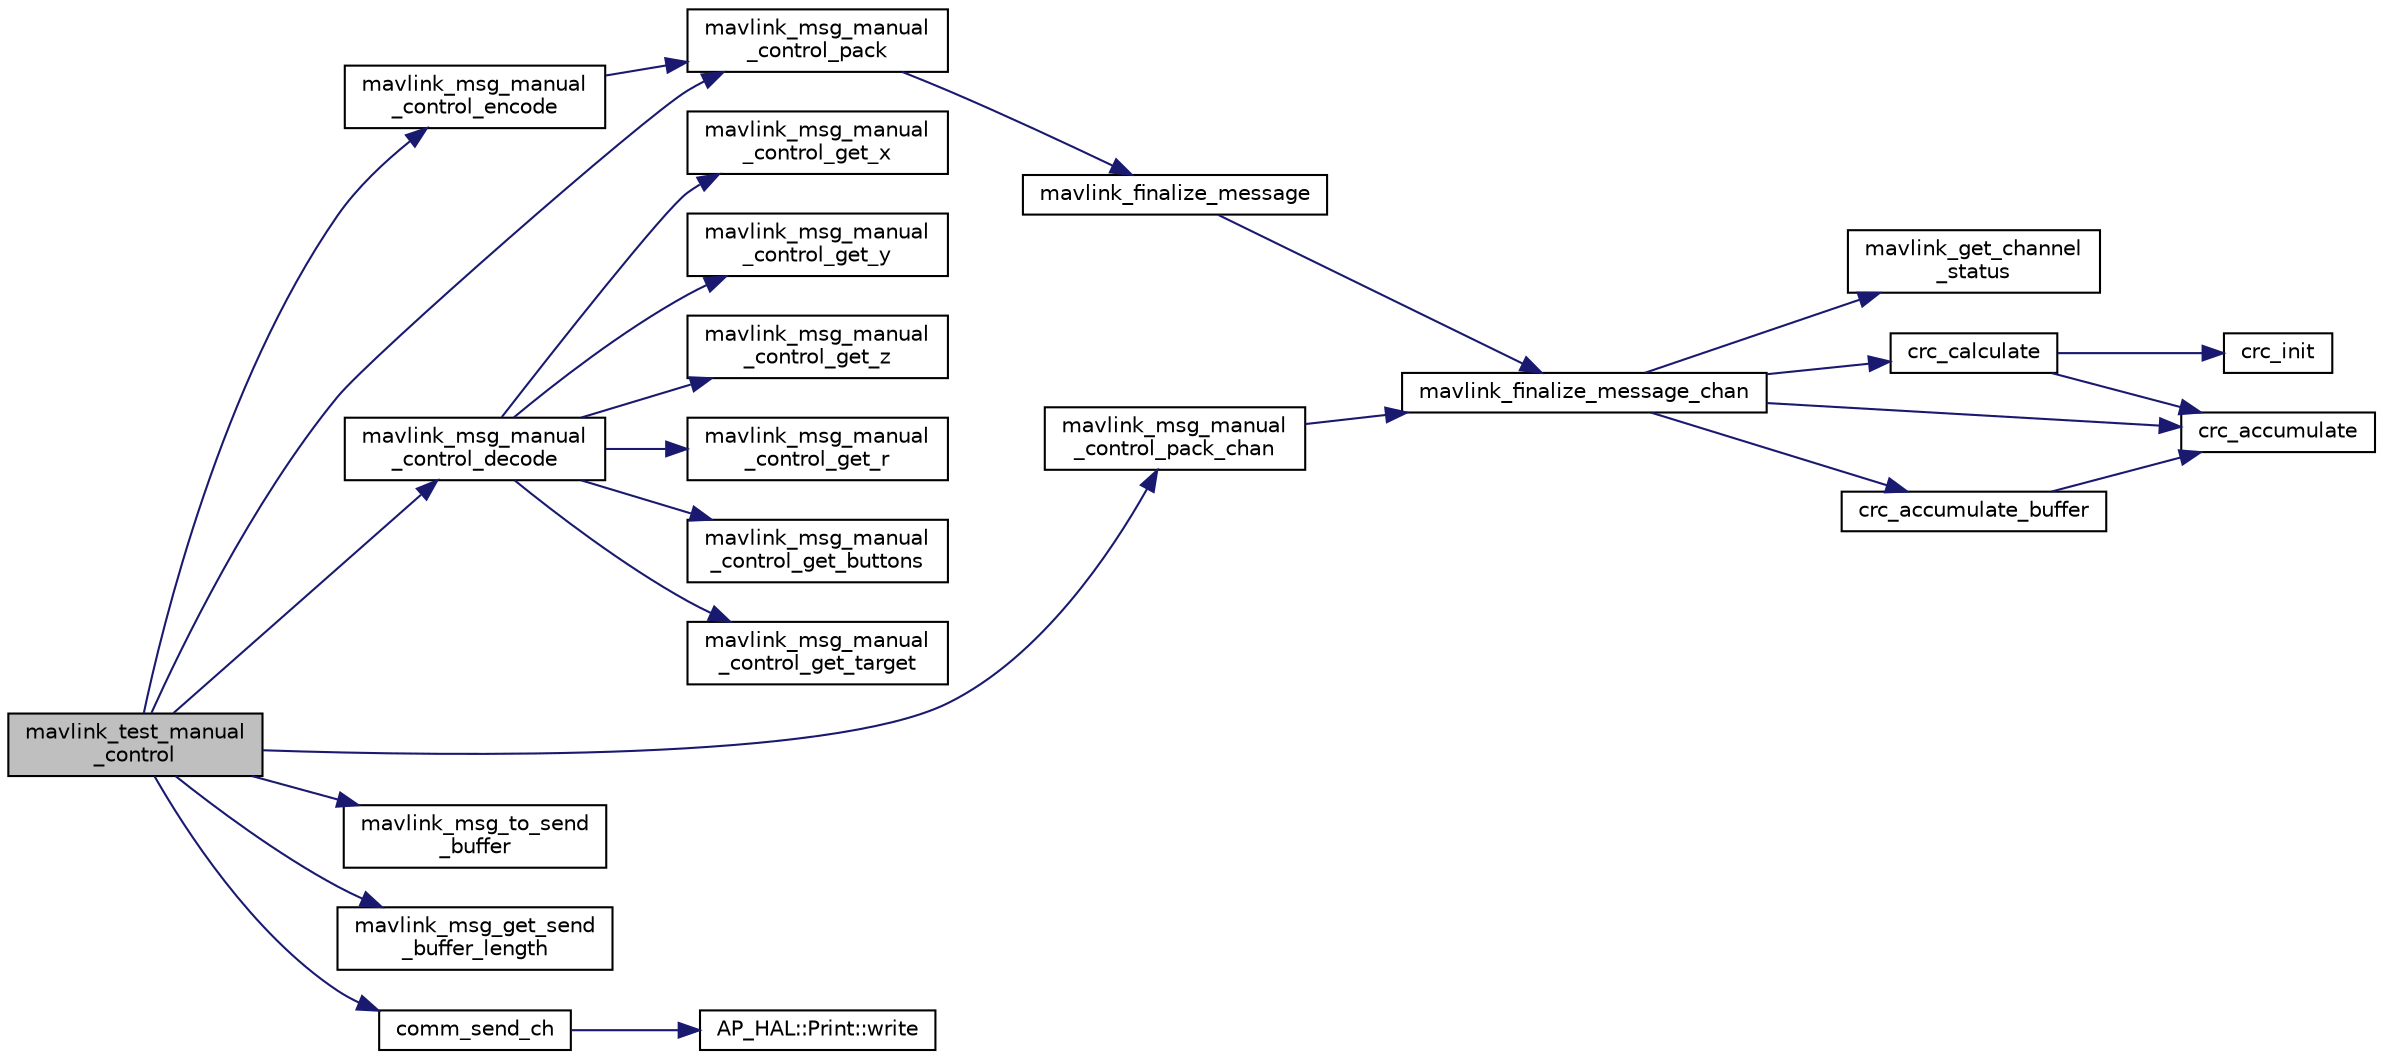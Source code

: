 digraph "mavlink_test_manual_control"
{
 // INTERACTIVE_SVG=YES
  edge [fontname="Helvetica",fontsize="10",labelfontname="Helvetica",labelfontsize="10"];
  node [fontname="Helvetica",fontsize="10",shape=record];
  rankdir="LR";
  Node1 [label="mavlink_test_manual\l_control",height=0.2,width=0.4,color="black", fillcolor="grey75", style="filled", fontcolor="black"];
  Node1 -> Node2 [color="midnightblue",fontsize="10",style="solid",fontname="Helvetica"];
  Node2 [label="mavlink_msg_manual\l_control_encode",height=0.2,width=0.4,color="black", fillcolor="white", style="filled",URL="$mavlink__msg__manual__control_8h.html#a79420f6daf38e1ec4ce308bc5ba6cbc1",tooltip="Encode a manual_control struct. "];
  Node2 -> Node3 [color="midnightblue",fontsize="10",style="solid",fontname="Helvetica"];
  Node3 [label="mavlink_msg_manual\l_control_pack",height=0.2,width=0.4,color="black", fillcolor="white", style="filled",URL="$mavlink__msg__manual__control_8h.html#af47fdab3ea29c73af0d7797d78747f3e",tooltip="Pack a manual_control message. "];
  Node3 -> Node4 [color="midnightblue",fontsize="10",style="solid",fontname="Helvetica"];
  Node4 [label="mavlink_finalize_message",height=0.2,width=0.4,color="black", fillcolor="white", style="filled",URL="$mavlink__helpers_8h.html#af3bea083c5ec83f5b6570b2bd4a817d0",tooltip="Finalize a MAVLink message with MAVLINK_COMM_0 as default channel. "];
  Node4 -> Node5 [color="midnightblue",fontsize="10",style="solid",fontname="Helvetica"];
  Node5 [label="mavlink_finalize_message_chan",height=0.2,width=0.4,color="black", fillcolor="white", style="filled",URL="$mavlink__helpers_8h.html#aa66131138fc02101dcc73b4b556ab422",tooltip="Finalize a MAVLink message with channel assignment. "];
  Node5 -> Node6 [color="midnightblue",fontsize="10",style="solid",fontname="Helvetica"];
  Node6 [label="mavlink_get_channel\l_status",height=0.2,width=0.4,color="black", fillcolor="white", style="filled",URL="$mavlink__helpers_8h.html#ac006d308067f48514ca5c0cf0b046c28"];
  Node5 -> Node7 [color="midnightblue",fontsize="10",style="solid",fontname="Helvetica"];
  Node7 [label="crc_calculate",height=0.2,width=0.4,color="black", fillcolor="white", style="filled",URL="$checksum_8h.html#ab4264eb7b9e22aabb5cc3191bce35f4c",tooltip="Calculates the X.25 checksum on a byte buffer. "];
  Node7 -> Node8 [color="midnightblue",fontsize="10",style="solid",fontname="Helvetica"];
  Node8 [label="crc_init",height=0.2,width=0.4,color="black", fillcolor="white", style="filled",URL="$checksum_8h.html#aee738f6e20d31b027afdd966c79befae",tooltip="Initiliaze the buffer for the X.25 CRC. "];
  Node7 -> Node9 [color="midnightblue",fontsize="10",style="solid",fontname="Helvetica"];
  Node9 [label="crc_accumulate",height=0.2,width=0.4,color="black", fillcolor="white", style="filled",URL="$checksum_8h.html#ade2bbc31cd3b5b6d839556f56de61957",tooltip="Accumulate the X.25 CRC by adding one char at a time. "];
  Node5 -> Node10 [color="midnightblue",fontsize="10",style="solid",fontname="Helvetica"];
  Node10 [label="crc_accumulate_buffer",height=0.2,width=0.4,color="black", fillcolor="white", style="filled",URL="$checksum_8h.html#abcbaa800e8fcbcdf9bb48168657fbefd",tooltip="Accumulate the X.25 CRC by adding an array of bytes. "];
  Node10 -> Node9 [color="midnightblue",fontsize="10",style="solid",fontname="Helvetica"];
  Node5 -> Node9 [color="midnightblue",fontsize="10",style="solid",fontname="Helvetica"];
  Node1 -> Node11 [color="midnightblue",fontsize="10",style="solid",fontname="Helvetica"];
  Node11 [label="mavlink_msg_manual\l_control_decode",height=0.2,width=0.4,color="black", fillcolor="white", style="filled",URL="$mavlink__msg__manual__control_8h.html#a1e04f325dcf7e4bafe3a0316382b7b52",tooltip="Decode a manual_control message into a struct. "];
  Node11 -> Node12 [color="midnightblue",fontsize="10",style="solid",fontname="Helvetica"];
  Node12 [label="mavlink_msg_manual\l_control_get_x",height=0.2,width=0.4,color="black", fillcolor="white", style="filled",URL="$mavlink__msg__manual__control_8h.html#a3fd9464c63702a8941bf25aae57cae9a",tooltip="Get field x from manual_control message. "];
  Node11 -> Node13 [color="midnightblue",fontsize="10",style="solid",fontname="Helvetica"];
  Node13 [label="mavlink_msg_manual\l_control_get_y",height=0.2,width=0.4,color="black", fillcolor="white", style="filled",URL="$mavlink__msg__manual__control_8h.html#a92b957426c27fa4a4d642f550c393013",tooltip="Get field y from manual_control message. "];
  Node11 -> Node14 [color="midnightblue",fontsize="10",style="solid",fontname="Helvetica"];
  Node14 [label="mavlink_msg_manual\l_control_get_z",height=0.2,width=0.4,color="black", fillcolor="white", style="filled",URL="$mavlink__msg__manual__control_8h.html#ae27307850c8a436f55fcab3214641871",tooltip="Get field z from manual_control message. "];
  Node11 -> Node15 [color="midnightblue",fontsize="10",style="solid",fontname="Helvetica"];
  Node15 [label="mavlink_msg_manual\l_control_get_r",height=0.2,width=0.4,color="black", fillcolor="white", style="filled",URL="$mavlink__msg__manual__control_8h.html#a64d7f1e67a175df04174b9f9b2092c23",tooltip="Get field r from manual_control message. "];
  Node11 -> Node16 [color="midnightblue",fontsize="10",style="solid",fontname="Helvetica"];
  Node16 [label="mavlink_msg_manual\l_control_get_buttons",height=0.2,width=0.4,color="black", fillcolor="white", style="filled",URL="$mavlink__msg__manual__control_8h.html#aca5f980864fe008a6a68f53232655ecb",tooltip="Get field buttons from manual_control message. "];
  Node11 -> Node17 [color="midnightblue",fontsize="10",style="solid",fontname="Helvetica"];
  Node17 [label="mavlink_msg_manual\l_control_get_target",height=0.2,width=0.4,color="black", fillcolor="white", style="filled",URL="$mavlink__msg__manual__control_8h.html#a6a1acacaac63f367216acc85c174a18a",tooltip="Send a manual_control message. "];
  Node1 -> Node3 [color="midnightblue",fontsize="10",style="solid",fontname="Helvetica"];
  Node1 -> Node18 [color="midnightblue",fontsize="10",style="solid",fontname="Helvetica"];
  Node18 [label="mavlink_msg_manual\l_control_pack_chan",height=0.2,width=0.4,color="black", fillcolor="white", style="filled",URL="$mavlink__msg__manual__control_8h.html#a431960003fd4f3ff5552b87a67d4b296",tooltip="Pack a manual_control message on a channel. "];
  Node18 -> Node5 [color="midnightblue",fontsize="10",style="solid",fontname="Helvetica"];
  Node1 -> Node19 [color="midnightblue",fontsize="10",style="solid",fontname="Helvetica"];
  Node19 [label="mavlink_msg_to_send\l_buffer",height=0.2,width=0.4,color="black", fillcolor="white", style="filled",URL="$mavlink__helpers_8h.html#afea0a9befa84822fd62c2899ea0d849e",tooltip="Pack a message to send it over a serial byte stream. "];
  Node1 -> Node20 [color="midnightblue",fontsize="10",style="solid",fontname="Helvetica"];
  Node20 [label="mavlink_msg_get_send\l_buffer_length",height=0.2,width=0.4,color="black", fillcolor="white", style="filled",URL="$protocol_8h.html#aa86c08f27aabb7a2e12a67f189f590c8",tooltip="Get the required buffer size for this message. "];
  Node1 -> Node21 [color="midnightblue",fontsize="10",style="solid",fontname="Helvetica"];
  Node21 [label="comm_send_ch",height=0.2,width=0.4,color="black", fillcolor="white", style="filled",URL="$GCS__MAVLink_8h.html#ab753873a1ee10adedd0ce246311468f8"];
  Node21 -> Node22 [color="midnightblue",fontsize="10",style="solid",fontname="Helvetica"];
  Node22 [label="AP_HAL::Print::write",height=0.2,width=0.4,color="black", fillcolor="white", style="filled",URL="$classAP__HAL_1_1Print.html#acc65391952a43334f8f5c9bef341f501"];
}
